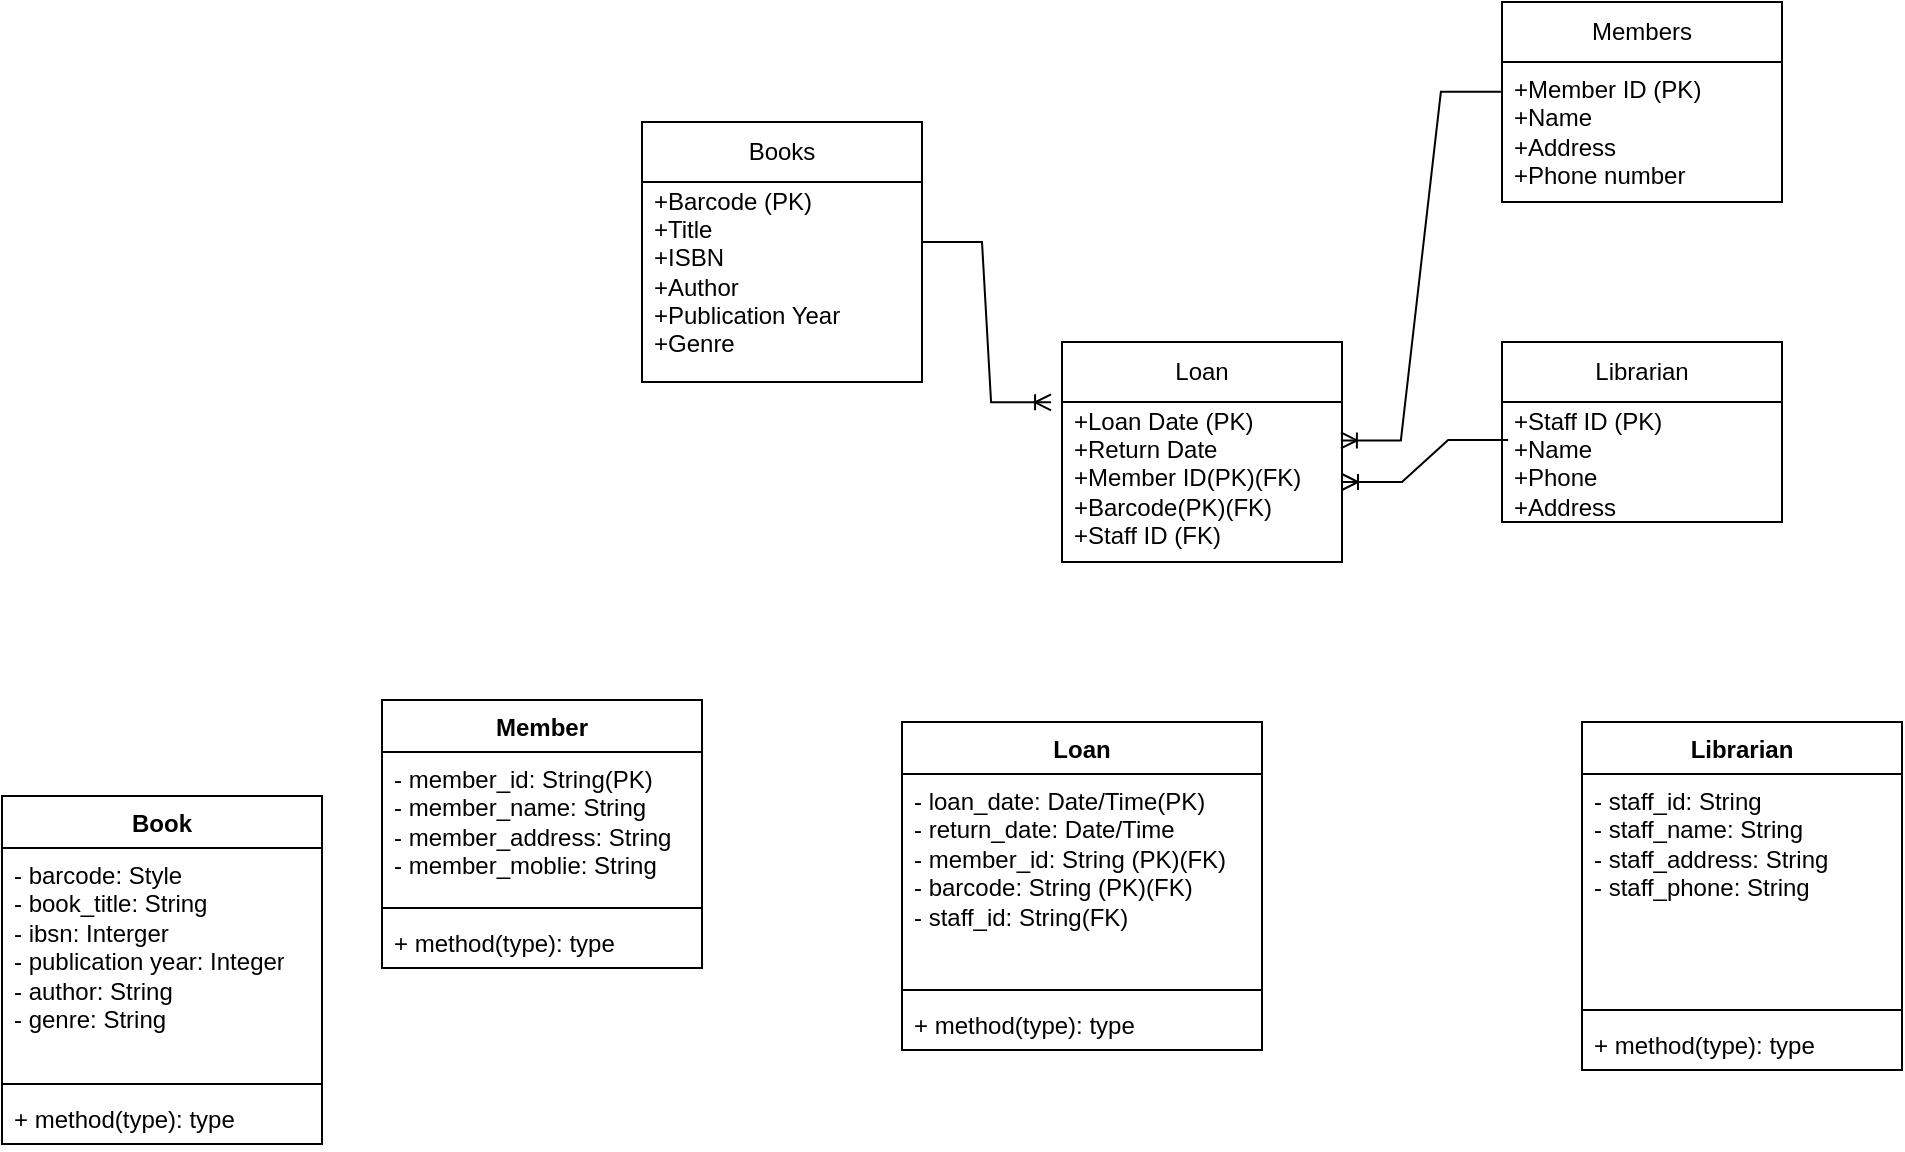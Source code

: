 <mxfile version="24.4.10" type="github">
  <diagram name="Page-1" id="-mPD7jEL7bo5maE6MtQu">
    <mxGraphModel dx="1961" dy="703" grid="1" gridSize="10" guides="1" tooltips="1" connect="1" arrows="1" fold="1" page="1" pageScale="1" pageWidth="827" pageHeight="1169" math="0" shadow="0">
      <root>
        <mxCell id="0" />
        <mxCell id="1" parent="0" />
        <mxCell id="5fbe4rSaMFGnmQCFm6fV-1" value="Members" style="swimlane;fontStyle=0;childLayout=stackLayout;horizontal=1;startSize=30;horizontalStack=0;resizeParent=1;resizeParentMax=0;resizeLast=0;collapsible=1;marginBottom=0;whiteSpace=wrap;html=1;" vertex="1" parent="1">
          <mxGeometry x="410" y="150" width="140" height="100" as="geometry" />
        </mxCell>
        <mxCell id="5fbe4rSaMFGnmQCFm6fV-2" value="+Member ID (PK)&lt;div&gt;+Name&amp;nbsp;&lt;/div&gt;&lt;div&gt;+Address&lt;/div&gt;&lt;div&gt;+Phone number&lt;/div&gt;" style="text;strokeColor=none;fillColor=none;align=left;verticalAlign=middle;spacingLeft=4;spacingRight=4;overflow=hidden;points=[[0,0.5],[1,0.5]];portConstraint=eastwest;rotatable=0;whiteSpace=wrap;html=1;" vertex="1" parent="5fbe4rSaMFGnmQCFm6fV-1">
          <mxGeometry y="30" width="140" height="70" as="geometry" />
        </mxCell>
        <mxCell id="5fbe4rSaMFGnmQCFm6fV-5" value="Librarian" style="swimlane;fontStyle=0;childLayout=stackLayout;horizontal=1;startSize=30;horizontalStack=0;resizeParent=1;resizeParentMax=0;resizeLast=0;collapsible=1;marginBottom=0;whiteSpace=wrap;html=1;" vertex="1" parent="1">
          <mxGeometry x="410" y="320" width="140" height="90" as="geometry" />
        </mxCell>
        <mxCell id="5fbe4rSaMFGnmQCFm6fV-6" value="+Staff ID (PK)&lt;div&gt;+Name&lt;/div&gt;&lt;div&gt;+Phone&lt;/div&gt;&lt;div&gt;+Address&lt;/div&gt;" style="text;strokeColor=none;fillColor=none;align=left;verticalAlign=middle;spacingLeft=4;spacingRight=4;overflow=hidden;points=[[0,0.5],[1,0.5]];portConstraint=eastwest;rotatable=0;whiteSpace=wrap;html=1;" vertex="1" parent="5fbe4rSaMFGnmQCFm6fV-5">
          <mxGeometry y="30" width="140" height="60" as="geometry" />
        </mxCell>
        <mxCell id="5fbe4rSaMFGnmQCFm6fV-9" value="Books" style="swimlane;fontStyle=0;childLayout=stackLayout;horizontal=1;startSize=30;horizontalStack=0;resizeParent=1;resizeParentMax=0;resizeLast=0;collapsible=1;marginBottom=0;whiteSpace=wrap;html=1;" vertex="1" parent="1">
          <mxGeometry x="-20" y="210" width="140" height="130" as="geometry" />
        </mxCell>
        <mxCell id="5fbe4rSaMFGnmQCFm6fV-10" value="&lt;span style=&quot;background-color: initial;&quot;&gt;+Barcode (PK)&lt;/span&gt;&lt;div&gt;&lt;div&gt;+Title&lt;/div&gt;&lt;div&gt;+ISBN&lt;/div&gt;&lt;div&gt;+Author&lt;/div&gt;&lt;div&gt;+Publication Year&lt;/div&gt;&lt;div&gt;+Genre&lt;br&gt;&lt;div&gt;&lt;span style=&quot;background-color: initial;&quot;&gt;&lt;br&gt;&lt;/span&gt;&lt;/div&gt;&lt;/div&gt;&lt;/div&gt;" style="text;strokeColor=none;fillColor=none;align=left;verticalAlign=middle;spacingLeft=4;spacingRight=4;overflow=hidden;points=[[0,0.5],[1,0.5]];portConstraint=eastwest;rotatable=0;whiteSpace=wrap;html=1;" vertex="1" parent="5fbe4rSaMFGnmQCFm6fV-9">
          <mxGeometry y="30" width="140" height="100" as="geometry" />
        </mxCell>
        <mxCell id="5fbe4rSaMFGnmQCFm6fV-13" value="Loan" style="swimlane;fontStyle=0;childLayout=stackLayout;horizontal=1;startSize=30;horizontalStack=0;resizeParent=1;resizeParentMax=0;resizeLast=0;collapsible=1;marginBottom=0;whiteSpace=wrap;html=1;" vertex="1" parent="1">
          <mxGeometry x="190" y="320" width="140" height="110" as="geometry" />
        </mxCell>
        <mxCell id="5fbe4rSaMFGnmQCFm6fV-16" value="+Loan Date (PK)&lt;div&gt;+Return Date&lt;/div&gt;&lt;div&gt;+Member ID(PK)(FK)&lt;/div&gt;&lt;div&gt;+Barcode(PK)(FK)&lt;/div&gt;&lt;div&gt;+Staff ID (FK)&lt;/div&gt;&lt;div&gt;&lt;br&gt;&lt;/div&gt;" style="text;strokeColor=none;fillColor=none;align=left;verticalAlign=middle;spacingLeft=4;spacingRight=4;overflow=hidden;points=[[0,0.5],[1,0.5]];portConstraint=eastwest;rotatable=0;whiteSpace=wrap;html=1;" vertex="1" parent="5fbe4rSaMFGnmQCFm6fV-13">
          <mxGeometry y="30" width="140" height="80" as="geometry" />
        </mxCell>
        <mxCell id="5fbe4rSaMFGnmQCFm6fV-23" value="" style="edgeStyle=entityRelationEdgeStyle;fontSize=12;html=1;endArrow=ERoneToMany;rounded=0;entryX=0.996;entryY=0.24;entryDx=0;entryDy=0;entryPerimeter=0;exitX=-0.004;exitY=0.213;exitDx=0;exitDy=0;exitPerimeter=0;" edge="1" parent="1" source="5fbe4rSaMFGnmQCFm6fV-2" target="5fbe4rSaMFGnmQCFm6fV-16">
          <mxGeometry width="100" height="100" relative="1" as="geometry">
            <mxPoint x="400" y="210" as="sourcePoint" />
            <mxPoint x="460" y="270" as="targetPoint" />
          </mxGeometry>
        </mxCell>
        <mxCell id="5fbe4rSaMFGnmQCFm6fV-25" value="" style="edgeStyle=entityRelationEdgeStyle;fontSize=12;html=1;endArrow=ERoneToMany;rounded=0;entryX=-0.039;entryY=0.274;entryDx=0;entryDy=0;entryPerimeter=0;" edge="1" parent="1" target="5fbe4rSaMFGnmQCFm6fV-13">
          <mxGeometry width="100" height="100" relative="1" as="geometry">
            <mxPoint x="120" y="270" as="sourcePoint" />
            <mxPoint x="130" y="370" as="targetPoint" />
          </mxGeometry>
        </mxCell>
        <mxCell id="5fbe4rSaMFGnmQCFm6fV-27" value="" style="edgeStyle=entityRelationEdgeStyle;fontSize=12;html=1;endArrow=ERoneToMany;rounded=0;exitX=0.022;exitY=0.317;exitDx=0;exitDy=0;exitPerimeter=0;" edge="1" parent="1" source="5fbe4rSaMFGnmQCFm6fV-6" target="5fbe4rSaMFGnmQCFm6fV-16">
          <mxGeometry width="100" height="100" relative="1" as="geometry">
            <mxPoint x="280" y="510" as="sourcePoint" />
            <mxPoint x="380" y="410" as="targetPoint" />
          </mxGeometry>
        </mxCell>
        <mxCell id="5fbe4rSaMFGnmQCFm6fV-32" value="Loan" style="swimlane;fontStyle=1;align=center;verticalAlign=top;childLayout=stackLayout;horizontal=1;startSize=26;horizontalStack=0;resizeParent=1;resizeParentMax=0;resizeLast=0;collapsible=1;marginBottom=0;whiteSpace=wrap;html=1;" vertex="1" parent="1">
          <mxGeometry x="110" y="510" width="180" height="164" as="geometry" />
        </mxCell>
        <mxCell id="5fbe4rSaMFGnmQCFm6fV-33" value="- loan_date: Date/Time(PK)&lt;div&gt;- return_date: Date/Time&lt;/div&gt;&lt;div&gt;- member_id: String (PK)(FK)&lt;/div&gt;&lt;div&gt;- barcode: String (PK)(FK)&lt;/div&gt;&lt;div&gt;- staff_id: String(FK)&lt;/div&gt;&lt;div&gt;&lt;br&gt;&lt;/div&gt;" style="text;strokeColor=none;fillColor=none;align=left;verticalAlign=top;spacingLeft=4;spacingRight=4;overflow=hidden;rotatable=0;points=[[0,0.5],[1,0.5]];portConstraint=eastwest;whiteSpace=wrap;html=1;" vertex="1" parent="5fbe4rSaMFGnmQCFm6fV-32">
          <mxGeometry y="26" width="180" height="104" as="geometry" />
        </mxCell>
        <mxCell id="5fbe4rSaMFGnmQCFm6fV-34" value="" style="line;strokeWidth=1;fillColor=none;align=left;verticalAlign=middle;spacingTop=-1;spacingLeft=3;spacingRight=3;rotatable=0;labelPosition=right;points=[];portConstraint=eastwest;strokeColor=inherit;" vertex="1" parent="5fbe4rSaMFGnmQCFm6fV-32">
          <mxGeometry y="130" width="180" height="8" as="geometry" />
        </mxCell>
        <mxCell id="5fbe4rSaMFGnmQCFm6fV-35" value="+ method(type): type" style="text;strokeColor=none;fillColor=none;align=left;verticalAlign=top;spacingLeft=4;spacingRight=4;overflow=hidden;rotatable=0;points=[[0,0.5],[1,0.5]];portConstraint=eastwest;whiteSpace=wrap;html=1;" vertex="1" parent="5fbe4rSaMFGnmQCFm6fV-32">
          <mxGeometry y="138" width="180" height="26" as="geometry" />
        </mxCell>
        <mxCell id="5fbe4rSaMFGnmQCFm6fV-36" value="Member" style="swimlane;fontStyle=1;align=center;verticalAlign=top;childLayout=stackLayout;horizontal=1;startSize=26;horizontalStack=0;resizeParent=1;resizeParentMax=0;resizeLast=0;collapsible=1;marginBottom=0;whiteSpace=wrap;html=1;" vertex="1" parent="1">
          <mxGeometry x="-150" y="499" width="160" height="134" as="geometry" />
        </mxCell>
        <mxCell id="5fbe4rSaMFGnmQCFm6fV-37" value="- member_id: String(PK)&lt;div&gt;- member_name: String&lt;/div&gt;&lt;div&gt;- member_address: String&lt;/div&gt;&lt;div&gt;- member_moblie: String&lt;/div&gt;" style="text;strokeColor=none;fillColor=none;align=left;verticalAlign=top;spacingLeft=4;spacingRight=4;overflow=hidden;rotatable=0;points=[[0,0.5],[1,0.5]];portConstraint=eastwest;whiteSpace=wrap;html=1;" vertex="1" parent="5fbe4rSaMFGnmQCFm6fV-36">
          <mxGeometry y="26" width="160" height="74" as="geometry" />
        </mxCell>
        <mxCell id="5fbe4rSaMFGnmQCFm6fV-38" value="" style="line;strokeWidth=1;fillColor=none;align=left;verticalAlign=middle;spacingTop=-1;spacingLeft=3;spacingRight=3;rotatable=0;labelPosition=right;points=[];portConstraint=eastwest;strokeColor=inherit;" vertex="1" parent="5fbe4rSaMFGnmQCFm6fV-36">
          <mxGeometry y="100" width="160" height="8" as="geometry" />
        </mxCell>
        <mxCell id="5fbe4rSaMFGnmQCFm6fV-39" value="+ method(type): type" style="text;strokeColor=none;fillColor=none;align=left;verticalAlign=top;spacingLeft=4;spacingRight=4;overflow=hidden;rotatable=0;points=[[0,0.5],[1,0.5]];portConstraint=eastwest;whiteSpace=wrap;html=1;" vertex="1" parent="5fbe4rSaMFGnmQCFm6fV-36">
          <mxGeometry y="108" width="160" height="26" as="geometry" />
        </mxCell>
        <mxCell id="5fbe4rSaMFGnmQCFm6fV-40" value="Librarian" style="swimlane;fontStyle=1;align=center;verticalAlign=top;childLayout=stackLayout;horizontal=1;startSize=26;horizontalStack=0;resizeParent=1;resizeParentMax=0;resizeLast=0;collapsible=1;marginBottom=0;whiteSpace=wrap;html=1;" vertex="1" parent="1">
          <mxGeometry x="450" y="510" width="160" height="174" as="geometry" />
        </mxCell>
        <mxCell id="5fbe4rSaMFGnmQCFm6fV-41" value="- staff_id: String&lt;div&gt;- staff_name: String&lt;/div&gt;&lt;div&gt;- staff_address: String&lt;/div&gt;&lt;div&gt;- staff_phone: String&lt;/div&gt;&lt;div&gt;&lt;br&gt;&lt;/div&gt;" style="text;strokeColor=none;fillColor=none;align=left;verticalAlign=top;spacingLeft=4;spacingRight=4;overflow=hidden;rotatable=0;points=[[0,0.5],[1,0.5]];portConstraint=eastwest;whiteSpace=wrap;html=1;" vertex="1" parent="5fbe4rSaMFGnmQCFm6fV-40">
          <mxGeometry y="26" width="160" height="114" as="geometry" />
        </mxCell>
        <mxCell id="5fbe4rSaMFGnmQCFm6fV-42" value="" style="line;strokeWidth=1;fillColor=none;align=left;verticalAlign=middle;spacingTop=-1;spacingLeft=3;spacingRight=3;rotatable=0;labelPosition=right;points=[];portConstraint=eastwest;strokeColor=inherit;" vertex="1" parent="5fbe4rSaMFGnmQCFm6fV-40">
          <mxGeometry y="140" width="160" height="8" as="geometry" />
        </mxCell>
        <mxCell id="5fbe4rSaMFGnmQCFm6fV-43" value="+ method(type): type" style="text;strokeColor=none;fillColor=none;align=left;verticalAlign=top;spacingLeft=4;spacingRight=4;overflow=hidden;rotatable=0;points=[[0,0.5],[1,0.5]];portConstraint=eastwest;whiteSpace=wrap;html=1;" vertex="1" parent="5fbe4rSaMFGnmQCFm6fV-40">
          <mxGeometry y="148" width="160" height="26" as="geometry" />
        </mxCell>
        <mxCell id="5fbe4rSaMFGnmQCFm6fV-44" value="Book" style="swimlane;fontStyle=1;align=center;verticalAlign=top;childLayout=stackLayout;horizontal=1;startSize=26;horizontalStack=0;resizeParent=1;resizeParentMax=0;resizeLast=0;collapsible=1;marginBottom=0;whiteSpace=wrap;html=1;" vertex="1" parent="1">
          <mxGeometry x="-340" y="547" width="160" height="174" as="geometry" />
        </mxCell>
        <mxCell id="5fbe4rSaMFGnmQCFm6fV-45" value="- barcode: Style&lt;div&gt;- book_title: String&lt;/div&gt;&lt;div&gt;- ibsn: Interger&lt;/div&gt;&lt;div&gt;- publication year: Integer&lt;/div&gt;&lt;div&gt;- author: String&lt;/div&gt;&lt;div&gt;- genre: String&lt;br&gt;&lt;div&gt;&lt;br&gt;&lt;/div&gt;&lt;/div&gt;" style="text;strokeColor=none;fillColor=none;align=left;verticalAlign=top;spacingLeft=4;spacingRight=4;overflow=hidden;rotatable=0;points=[[0,0.5],[1,0.5]];portConstraint=eastwest;whiteSpace=wrap;html=1;" vertex="1" parent="5fbe4rSaMFGnmQCFm6fV-44">
          <mxGeometry y="26" width="160" height="114" as="geometry" />
        </mxCell>
        <mxCell id="5fbe4rSaMFGnmQCFm6fV-46" value="" style="line;strokeWidth=1;fillColor=none;align=left;verticalAlign=middle;spacingTop=-1;spacingLeft=3;spacingRight=3;rotatable=0;labelPosition=right;points=[];portConstraint=eastwest;strokeColor=inherit;" vertex="1" parent="5fbe4rSaMFGnmQCFm6fV-44">
          <mxGeometry y="140" width="160" height="8" as="geometry" />
        </mxCell>
        <mxCell id="5fbe4rSaMFGnmQCFm6fV-47" value="+ method(type): type" style="text;strokeColor=none;fillColor=none;align=left;verticalAlign=top;spacingLeft=4;spacingRight=4;overflow=hidden;rotatable=0;points=[[0,0.5],[1,0.5]];portConstraint=eastwest;whiteSpace=wrap;html=1;" vertex="1" parent="5fbe4rSaMFGnmQCFm6fV-44">
          <mxGeometry y="148" width="160" height="26" as="geometry" />
        </mxCell>
      </root>
    </mxGraphModel>
  </diagram>
</mxfile>
